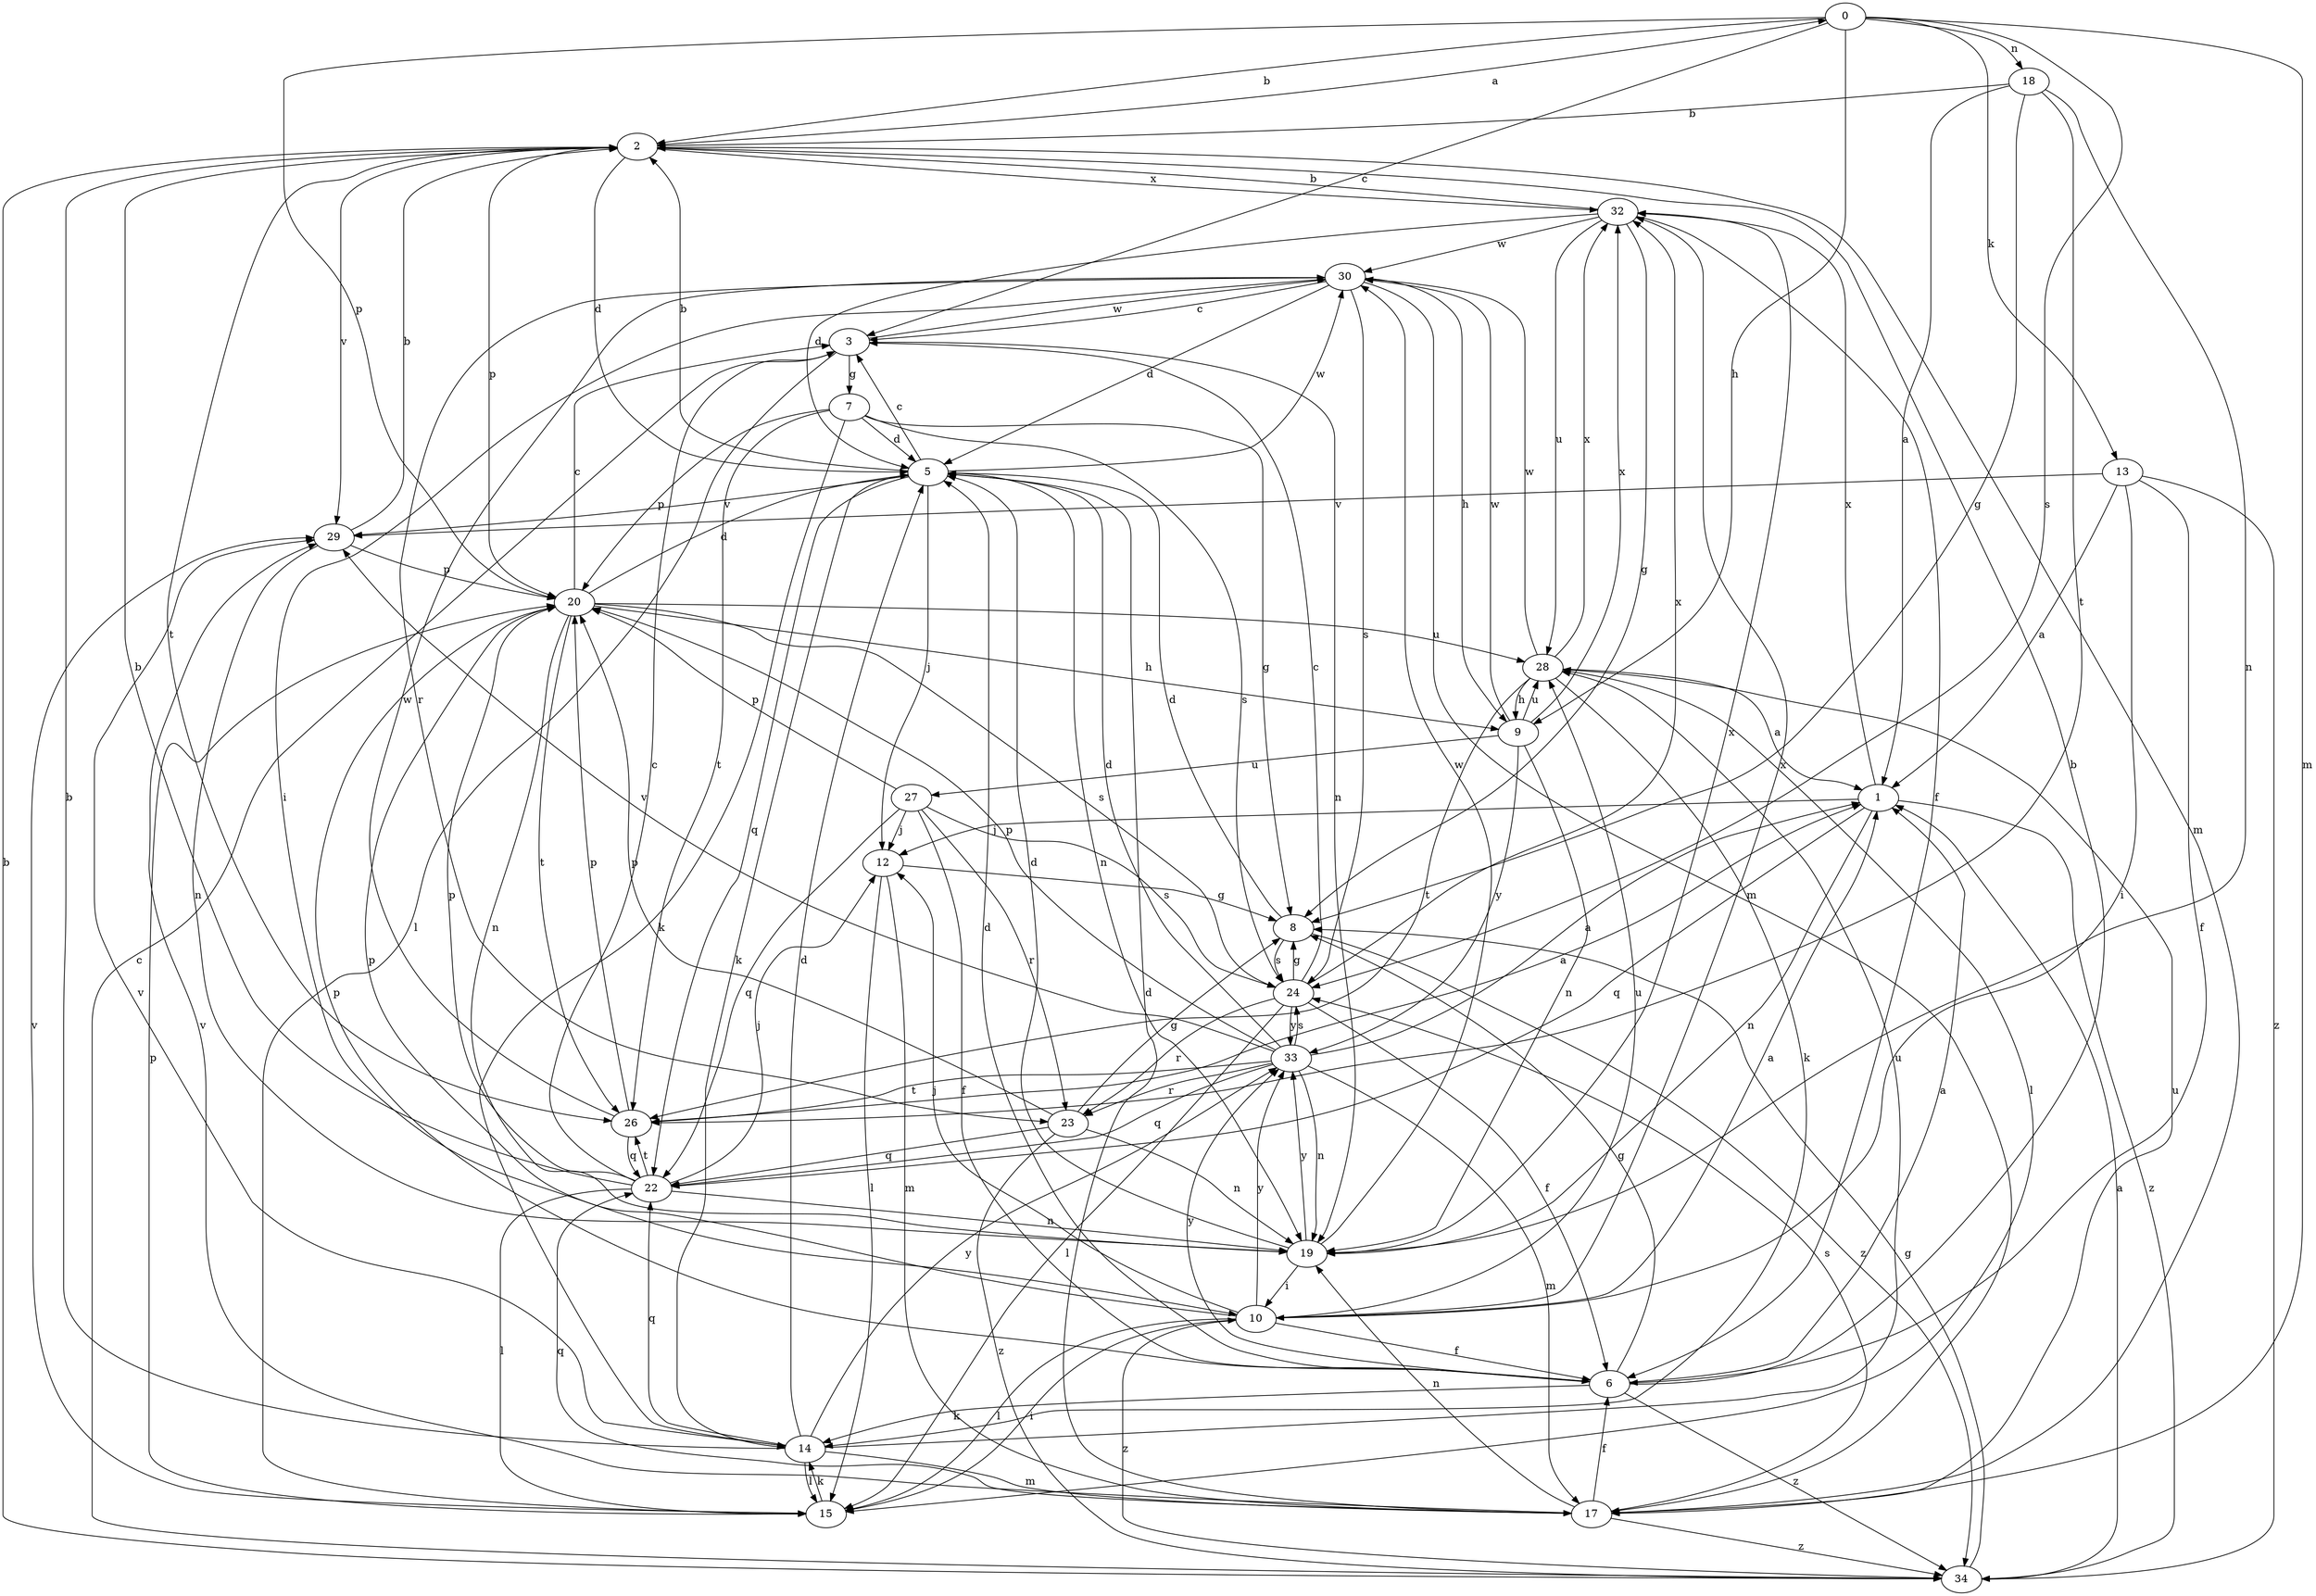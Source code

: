 strict digraph  {
0;
1;
2;
3;
5;
6;
7;
8;
9;
10;
12;
13;
14;
15;
17;
18;
19;
20;
22;
23;
24;
26;
27;
28;
29;
30;
32;
33;
34;
0 -> 2  [label=b];
0 -> 3  [label=c];
0 -> 9  [label=h];
0 -> 13  [label=k];
0 -> 17  [label=m];
0 -> 18  [label=n];
0 -> 20  [label=p];
0 -> 24  [label=s];
1 -> 12  [label=j];
1 -> 19  [label=n];
1 -> 22  [label=q];
1 -> 32  [label=x];
1 -> 34  [label=z];
2 -> 0  [label=a];
2 -> 5  [label=d];
2 -> 17  [label=m];
2 -> 20  [label=p];
2 -> 26  [label=t];
2 -> 29  [label=v];
2 -> 32  [label=x];
3 -> 7  [label=g];
3 -> 15  [label=l];
3 -> 19  [label=n];
3 -> 30  [label=w];
5 -> 2  [label=b];
5 -> 3  [label=c];
5 -> 12  [label=j];
5 -> 14  [label=k];
5 -> 19  [label=n];
5 -> 22  [label=q];
5 -> 29  [label=v];
5 -> 30  [label=w];
6 -> 1  [label=a];
6 -> 2  [label=b];
6 -> 5  [label=d];
6 -> 8  [label=g];
6 -> 14  [label=k];
6 -> 20  [label=p];
6 -> 33  [label=y];
6 -> 34  [label=z];
7 -> 5  [label=d];
7 -> 8  [label=g];
7 -> 14  [label=k];
7 -> 20  [label=p];
7 -> 24  [label=s];
7 -> 26  [label=t];
8 -> 5  [label=d];
8 -> 24  [label=s];
8 -> 34  [label=z];
9 -> 19  [label=n];
9 -> 27  [label=u];
9 -> 28  [label=u];
9 -> 30  [label=w];
9 -> 32  [label=x];
9 -> 33  [label=y];
10 -> 1  [label=a];
10 -> 6  [label=f];
10 -> 12  [label=j];
10 -> 15  [label=l];
10 -> 20  [label=p];
10 -> 28  [label=u];
10 -> 32  [label=x];
10 -> 33  [label=y];
10 -> 34  [label=z];
12 -> 8  [label=g];
12 -> 15  [label=l];
12 -> 17  [label=m];
13 -> 1  [label=a];
13 -> 6  [label=f];
13 -> 10  [label=i];
13 -> 29  [label=v];
13 -> 34  [label=z];
14 -> 2  [label=b];
14 -> 5  [label=d];
14 -> 15  [label=l];
14 -> 17  [label=m];
14 -> 22  [label=q];
14 -> 28  [label=u];
14 -> 29  [label=v];
14 -> 33  [label=y];
15 -> 10  [label=i];
15 -> 14  [label=k];
15 -> 20  [label=p];
15 -> 29  [label=v];
17 -> 5  [label=d];
17 -> 6  [label=f];
17 -> 19  [label=n];
17 -> 22  [label=q];
17 -> 24  [label=s];
17 -> 28  [label=u];
17 -> 29  [label=v];
17 -> 34  [label=z];
18 -> 1  [label=a];
18 -> 2  [label=b];
18 -> 8  [label=g];
18 -> 19  [label=n];
18 -> 26  [label=t];
19 -> 5  [label=d];
19 -> 10  [label=i];
19 -> 30  [label=w];
19 -> 32  [label=x];
19 -> 33  [label=y];
20 -> 3  [label=c];
20 -> 5  [label=d];
20 -> 9  [label=h];
20 -> 19  [label=n];
20 -> 24  [label=s];
20 -> 26  [label=t];
20 -> 28  [label=u];
22 -> 2  [label=b];
22 -> 3  [label=c];
22 -> 12  [label=j];
22 -> 15  [label=l];
22 -> 19  [label=n];
22 -> 20  [label=p];
22 -> 26  [label=t];
23 -> 8  [label=g];
23 -> 19  [label=n];
23 -> 20  [label=p];
23 -> 22  [label=q];
23 -> 34  [label=z];
24 -> 3  [label=c];
24 -> 6  [label=f];
24 -> 8  [label=g];
24 -> 15  [label=l];
24 -> 23  [label=r];
24 -> 32  [label=x];
24 -> 33  [label=y];
26 -> 1  [label=a];
26 -> 20  [label=p];
26 -> 22  [label=q];
26 -> 30  [label=w];
27 -> 6  [label=f];
27 -> 12  [label=j];
27 -> 20  [label=p];
27 -> 22  [label=q];
27 -> 23  [label=r];
27 -> 24  [label=s];
28 -> 1  [label=a];
28 -> 9  [label=h];
28 -> 14  [label=k];
28 -> 15  [label=l];
28 -> 26  [label=t];
28 -> 30  [label=w];
28 -> 32  [label=x];
29 -> 2  [label=b];
29 -> 19  [label=n];
29 -> 20  [label=p];
30 -> 3  [label=c];
30 -> 5  [label=d];
30 -> 9  [label=h];
30 -> 10  [label=i];
30 -> 17  [label=m];
30 -> 23  [label=r];
30 -> 24  [label=s];
32 -> 2  [label=b];
32 -> 5  [label=d];
32 -> 6  [label=f];
32 -> 8  [label=g];
32 -> 28  [label=u];
32 -> 30  [label=w];
33 -> 1  [label=a];
33 -> 5  [label=d];
33 -> 17  [label=m];
33 -> 19  [label=n];
33 -> 20  [label=p];
33 -> 22  [label=q];
33 -> 23  [label=r];
33 -> 24  [label=s];
33 -> 26  [label=t];
33 -> 29  [label=v];
34 -> 1  [label=a];
34 -> 2  [label=b];
34 -> 3  [label=c];
34 -> 8  [label=g];
}
